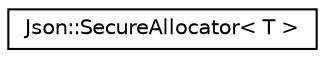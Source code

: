 digraph "Graphical Class Hierarchy"
{
 // LATEX_PDF_SIZE
  edge [fontname="Helvetica",fontsize="10",labelfontname="Helvetica",labelfontsize="10"];
  node [fontname="Helvetica",fontsize="10",shape=record];
  rankdir="LR";
  Node0 [label="Json::SecureAllocator\< T \>",height=0.2,width=0.4,color="black", fillcolor="white", style="filled",URL="$class_json_1_1_secure_allocator.html",tooltip=" "];
}
